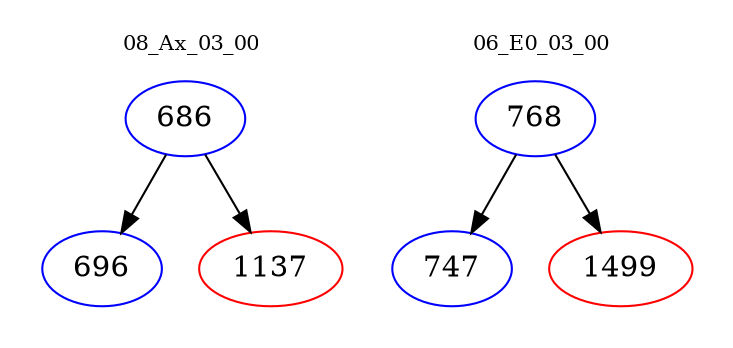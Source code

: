 digraph{
subgraph cluster_0 {
color = white
label = "08_Ax_03_00";
fontsize=10;
T0_686 [label="686", color="blue"]
T0_686 -> T0_696 [color="black"]
T0_696 [label="696", color="blue"]
T0_686 -> T0_1137 [color="black"]
T0_1137 [label="1137", color="red"]
}
subgraph cluster_1 {
color = white
label = "06_E0_03_00";
fontsize=10;
T1_768 [label="768", color="blue"]
T1_768 -> T1_747 [color="black"]
T1_747 [label="747", color="blue"]
T1_768 -> T1_1499 [color="black"]
T1_1499 [label="1499", color="red"]
}
}
